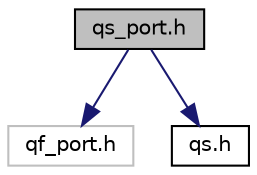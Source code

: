 digraph "qs_port.h"
{
 // LATEX_PDF_SIZE
  edge [fontname="Helvetica",fontsize="10",labelfontname="Helvetica",labelfontsize="10"];
  node [fontname="Helvetica",fontsize="10",shape=record];
  Node1 [label="qs_port.h",height=0.2,width=0.4,color="black", fillcolor="grey75", style="filled", fontcolor="black",tooltip="QS/C port to a 16-bit CPU and generic C compiler."];
  Node1 -> Node2 [color="midnightblue",fontsize="10",style="solid",fontname="Helvetica"];
  Node2 [label="qf_port.h",height=0.2,width=0.4,color="grey75", fillcolor="white", style="filled",tooltip=" "];
  Node1 -> Node3 [color="midnightblue",fontsize="10",style="solid",fontname="Helvetica"];
  Node3 [label="qs.h",height=0.2,width=0.4,color="black", fillcolor="white", style="filled",URL="$qs_8h.html",tooltip="QS/C platform-independent public interface."];
}
